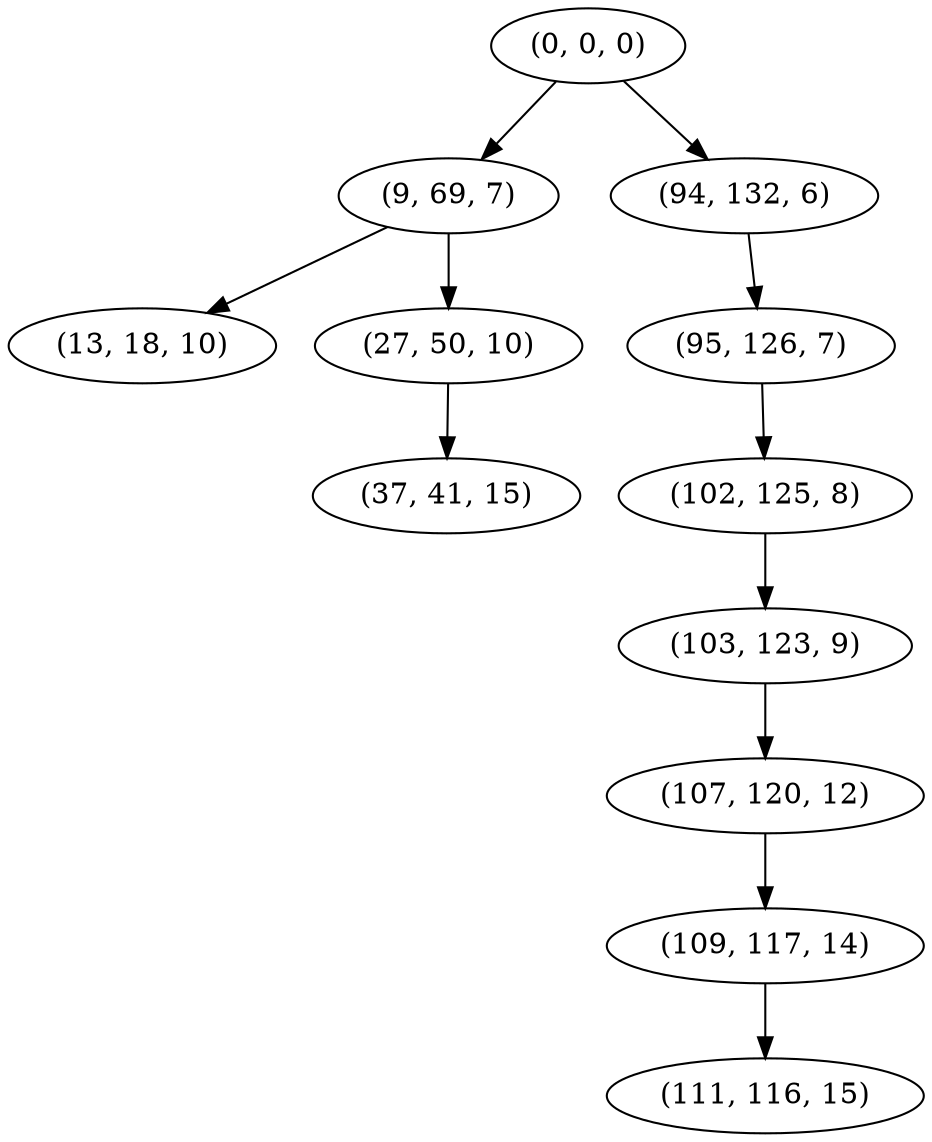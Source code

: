 digraph tree {
    "(0, 0, 0)";
    "(9, 69, 7)";
    "(13, 18, 10)";
    "(27, 50, 10)";
    "(37, 41, 15)";
    "(94, 132, 6)";
    "(95, 126, 7)";
    "(102, 125, 8)";
    "(103, 123, 9)";
    "(107, 120, 12)";
    "(109, 117, 14)";
    "(111, 116, 15)";
    "(0, 0, 0)" -> "(9, 69, 7)";
    "(0, 0, 0)" -> "(94, 132, 6)";
    "(9, 69, 7)" -> "(13, 18, 10)";
    "(9, 69, 7)" -> "(27, 50, 10)";
    "(27, 50, 10)" -> "(37, 41, 15)";
    "(94, 132, 6)" -> "(95, 126, 7)";
    "(95, 126, 7)" -> "(102, 125, 8)";
    "(102, 125, 8)" -> "(103, 123, 9)";
    "(103, 123, 9)" -> "(107, 120, 12)";
    "(107, 120, 12)" -> "(109, 117, 14)";
    "(109, 117, 14)" -> "(111, 116, 15)";
}

